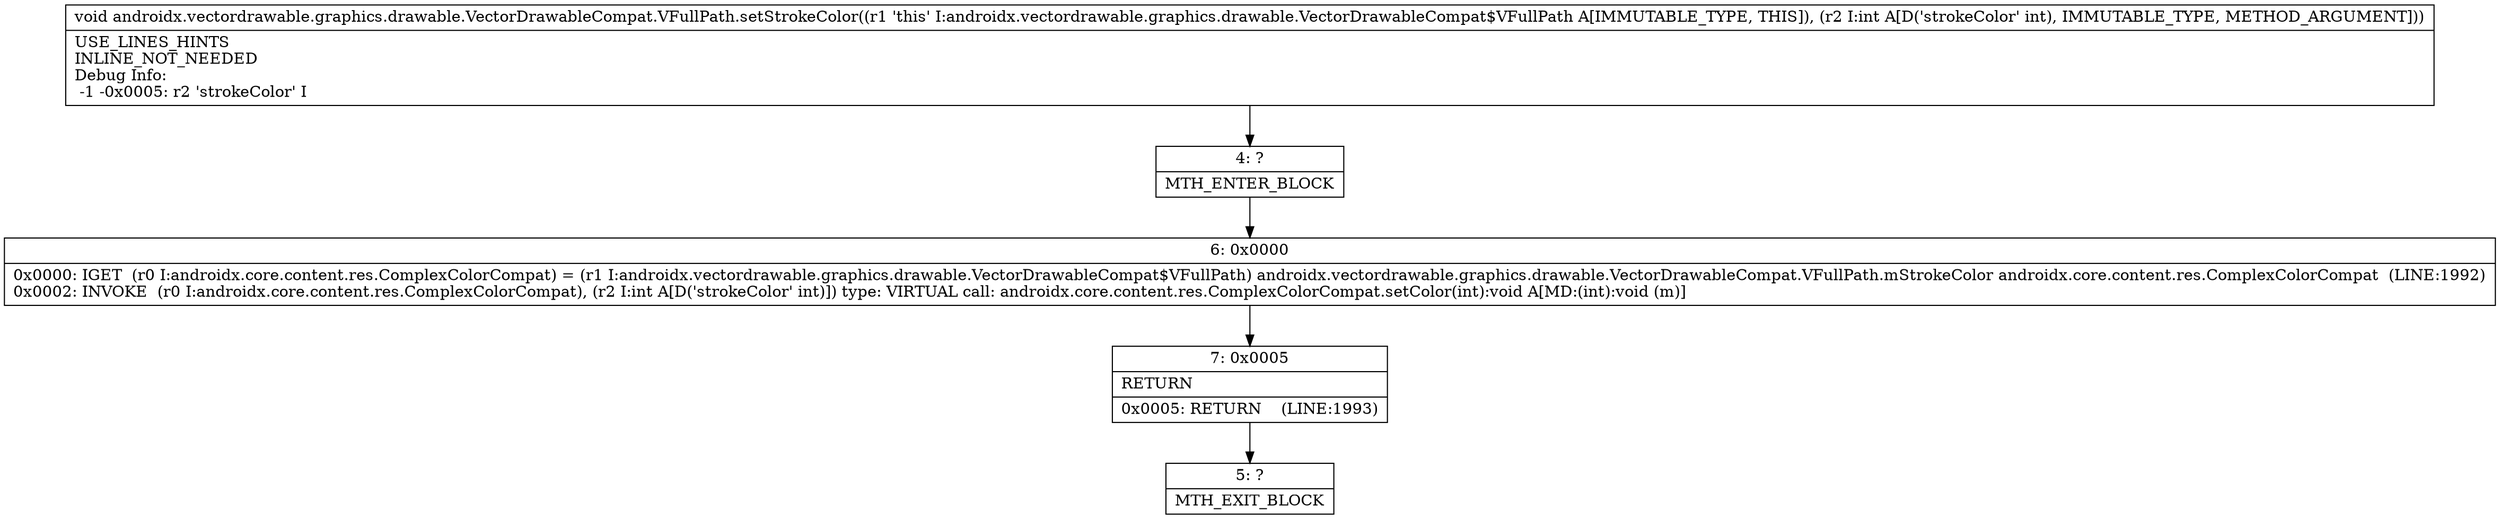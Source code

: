digraph "CFG forandroidx.vectordrawable.graphics.drawable.VectorDrawableCompat.VFullPath.setStrokeColor(I)V" {
Node_4 [shape=record,label="{4\:\ ?|MTH_ENTER_BLOCK\l}"];
Node_6 [shape=record,label="{6\:\ 0x0000|0x0000: IGET  (r0 I:androidx.core.content.res.ComplexColorCompat) = (r1 I:androidx.vectordrawable.graphics.drawable.VectorDrawableCompat$VFullPath) androidx.vectordrawable.graphics.drawable.VectorDrawableCompat.VFullPath.mStrokeColor androidx.core.content.res.ComplexColorCompat  (LINE:1992)\l0x0002: INVOKE  (r0 I:androidx.core.content.res.ComplexColorCompat), (r2 I:int A[D('strokeColor' int)]) type: VIRTUAL call: androidx.core.content.res.ComplexColorCompat.setColor(int):void A[MD:(int):void (m)]\l}"];
Node_7 [shape=record,label="{7\:\ 0x0005|RETURN\l|0x0005: RETURN    (LINE:1993)\l}"];
Node_5 [shape=record,label="{5\:\ ?|MTH_EXIT_BLOCK\l}"];
MethodNode[shape=record,label="{void androidx.vectordrawable.graphics.drawable.VectorDrawableCompat.VFullPath.setStrokeColor((r1 'this' I:androidx.vectordrawable.graphics.drawable.VectorDrawableCompat$VFullPath A[IMMUTABLE_TYPE, THIS]), (r2 I:int A[D('strokeColor' int), IMMUTABLE_TYPE, METHOD_ARGUMENT]))  | USE_LINES_HINTS\lINLINE_NOT_NEEDED\lDebug Info:\l  \-1 \-0x0005: r2 'strokeColor' I\l}"];
MethodNode -> Node_4;Node_4 -> Node_6;
Node_6 -> Node_7;
Node_7 -> Node_5;
}

